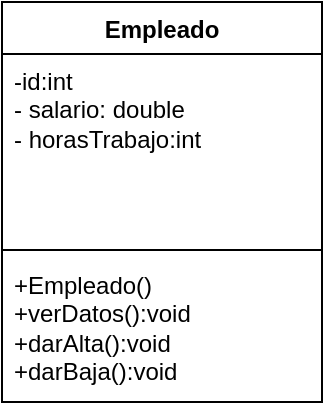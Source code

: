 <mxfile version="24.7.13">
  <diagram name="Página-1" id="Krl9nzcfElGFGVqetBm-">
    <mxGraphModel dx="1379" dy="794" grid="1" gridSize="10" guides="1" tooltips="1" connect="1" arrows="1" fold="1" page="1" pageScale="1" pageWidth="827" pageHeight="1169" math="0" shadow="0">
      <root>
        <mxCell id="0" />
        <mxCell id="1" parent="0" />
        <mxCell id="aY9wlbf2GMPviywfSYlU-1" value="Empleado" style="swimlane;fontStyle=1;align=center;verticalAlign=top;childLayout=stackLayout;horizontal=1;startSize=26;horizontalStack=0;resizeParent=1;resizeParentMax=0;resizeLast=0;collapsible=1;marginBottom=0;whiteSpace=wrap;html=1;" vertex="1" parent="1">
          <mxGeometry x="300" y="70" width="160" height="200" as="geometry" />
        </mxCell>
        <mxCell id="aY9wlbf2GMPviywfSYlU-2" value="-id:int&lt;div&gt;- salario: double&lt;/div&gt;&lt;div&gt;- horasTrabajo:int&lt;/div&gt;" style="text;strokeColor=none;fillColor=none;align=left;verticalAlign=top;spacingLeft=4;spacingRight=4;overflow=hidden;rotatable=0;points=[[0,0.5],[1,0.5]];portConstraint=eastwest;whiteSpace=wrap;html=1;" vertex="1" parent="aY9wlbf2GMPviywfSYlU-1">
          <mxGeometry y="26" width="160" height="94" as="geometry" />
        </mxCell>
        <mxCell id="aY9wlbf2GMPviywfSYlU-3" value="" style="line;strokeWidth=1;fillColor=none;align=left;verticalAlign=middle;spacingTop=-1;spacingLeft=3;spacingRight=3;rotatable=0;labelPosition=right;points=[];portConstraint=eastwest;strokeColor=inherit;" vertex="1" parent="aY9wlbf2GMPviywfSYlU-1">
          <mxGeometry y="120" width="160" height="8" as="geometry" />
        </mxCell>
        <mxCell id="aY9wlbf2GMPviywfSYlU-4" value="+Empleado()&lt;div&gt;+verDatos():void&lt;/div&gt;&lt;div&gt;+darAlta():void&lt;/div&gt;&lt;div&gt;+darBaja():void&lt;/div&gt;" style="text;strokeColor=none;fillColor=none;align=left;verticalAlign=top;spacingLeft=4;spacingRight=4;overflow=hidden;rotatable=0;points=[[0,0.5],[1,0.5]];portConstraint=eastwest;whiteSpace=wrap;html=1;" vertex="1" parent="aY9wlbf2GMPviywfSYlU-1">
          <mxGeometry y="128" width="160" height="72" as="geometry" />
        </mxCell>
      </root>
    </mxGraphModel>
  </diagram>
</mxfile>
